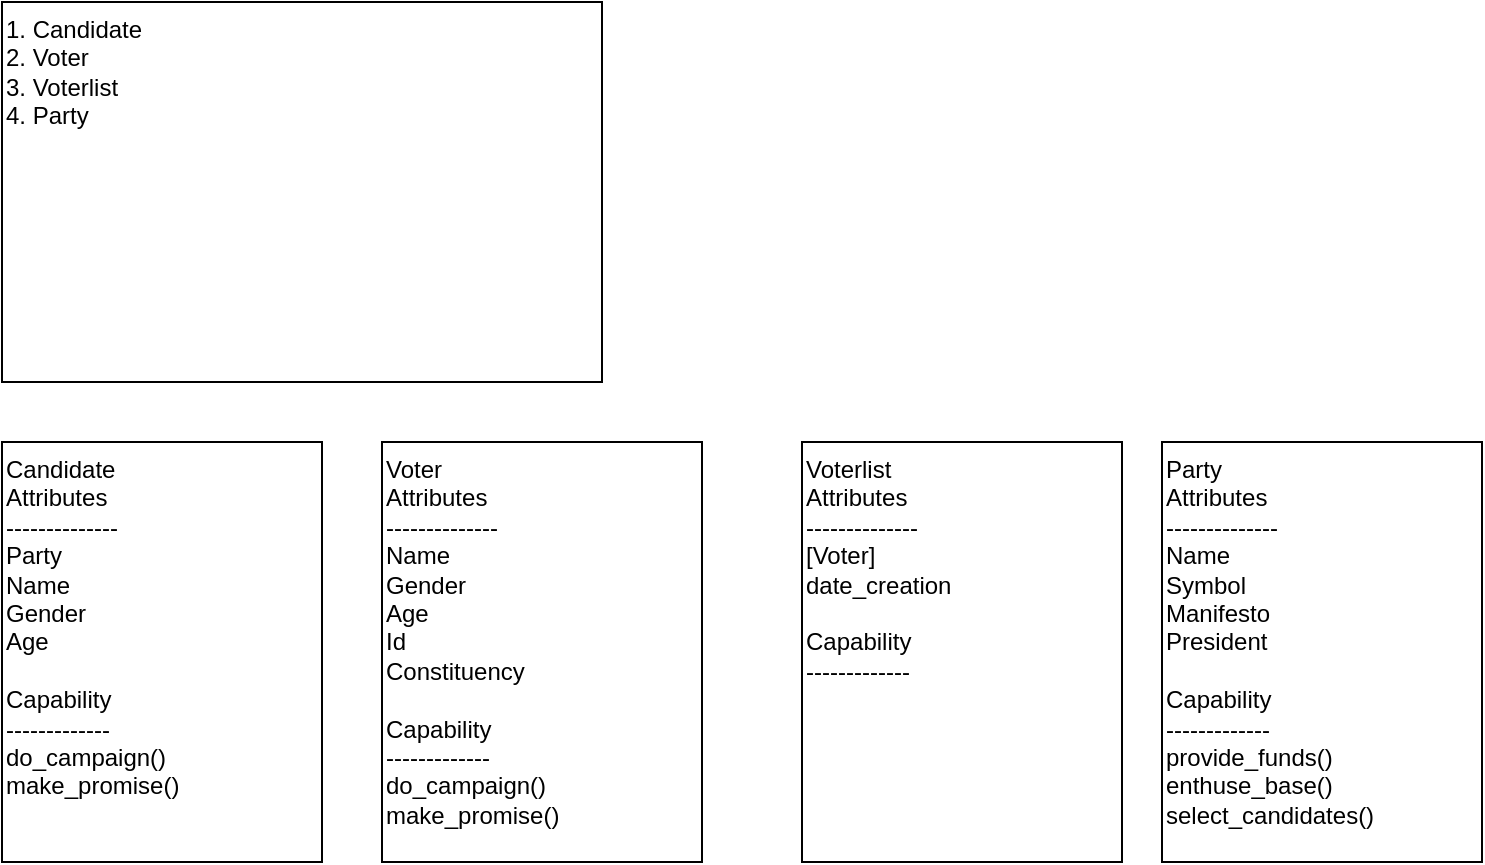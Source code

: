 <mxfile version="21.2.8" type="device" pages="2">
  <diagram name="Page-1" id="b5b7bab2-c9e2-2cf4-8b2a-24fd1a2a6d21">
    <mxGraphModel dx="1036" dy="606" grid="1" gridSize="10" guides="1" tooltips="1" connect="1" arrows="1" fold="1" page="1" pageScale="1" pageWidth="827" pageHeight="1169" background="none" math="0" shadow="0">
      <root>
        <mxCell id="0" />
        <mxCell id="1" parent="0" />
        <mxCell id="Gsr58ZRTiUDZ3mZGDuNR-2" value="1. Candidate&lt;br&gt;2. Voter&lt;br&gt;3. Voterlist&lt;br&gt;4. Party" style="rounded=0;whiteSpace=wrap;html=1;verticalAlign=top;align=left;" vertex="1" parent="1">
          <mxGeometry x="50" y="40" width="300" height="190" as="geometry" />
        </mxCell>
        <mxCell id="Gsr58ZRTiUDZ3mZGDuNR-3" value="Candidate&lt;br&gt;Attributes&lt;br&gt;--------------&lt;br&gt;Party&lt;br&gt;Name&lt;br&gt;Gender&lt;br&gt;Age&lt;br&gt;&lt;br&gt;Capability&lt;br&gt;-------------&lt;br&gt;do_campaign()&lt;br&gt;make_promise()&lt;br&gt;" style="rounded=0;whiteSpace=wrap;html=1;verticalAlign=top;align=left;" vertex="1" parent="1">
          <mxGeometry x="50" y="260" width="160" height="210" as="geometry" />
        </mxCell>
        <mxCell id="Gsr58ZRTiUDZ3mZGDuNR-4" value="Voter&lt;br&gt;Attributes&lt;br&gt;--------------&lt;br&gt;Name&lt;br&gt;Gender&lt;br&gt;Age&lt;br&gt;Id&lt;br&gt;Constituency&lt;br&gt;&lt;br&gt;Capability&lt;br&gt;-------------&lt;br&gt;do_campaign()&lt;br&gt;make_promise()&lt;br&gt;" style="rounded=0;whiteSpace=wrap;html=1;verticalAlign=top;align=left;" vertex="1" parent="1">
          <mxGeometry x="240" y="260" width="160" height="210" as="geometry" />
        </mxCell>
        <mxCell id="Gsr58ZRTiUDZ3mZGDuNR-5" value="Voterlist&lt;br&gt;Attributes&lt;br&gt;--------------&lt;br&gt;[Voter]&lt;br&gt;date_creation&lt;br&gt;&lt;br&gt;Capability&lt;br&gt;-------------" style="rounded=0;whiteSpace=wrap;html=1;verticalAlign=top;align=left;" vertex="1" parent="1">
          <mxGeometry x="450" y="260" width="160" height="210" as="geometry" />
        </mxCell>
        <mxCell id="Gsr58ZRTiUDZ3mZGDuNR-6" value="Party&lt;br&gt;Attributes&lt;br&gt;--------------&lt;br&gt;Name&lt;br&gt;Symbol&lt;br&gt;Manifesto&lt;br&gt;President&lt;br&gt;&lt;br&gt;Capability&lt;br&gt;-------------&lt;br&gt;provide_funds()&lt;br&gt;enthuse_base()&lt;br&gt;select_candidates()" style="rounded=0;whiteSpace=wrap;html=1;verticalAlign=top;align=left;" vertex="1" parent="1">
          <mxGeometry x="630" y="260" width="160" height="210" as="geometry" />
        </mxCell>
      </root>
    </mxGraphModel>
  </diagram>
  <diagram id="9Amizg8JOhZvWnKAPRja" name="Page-2">
    <mxGraphModel dx="186" dy="606" grid="1" gridSize="10" guides="1" tooltips="1" connect="1" arrows="1" fold="1" page="1" pageScale="1" pageWidth="850" pageHeight="1100" math="0" shadow="0">
      <root>
        <mxCell id="0" />
        <mxCell id="1" parent="0" />
        <mxCell id="KoC8xqF7mIa5budJZhZl-1" value="eVoting System" style="text;html=1;strokeColor=none;fillColor=none;align=center;verticalAlign=middle;whiteSpace=wrap;rounded=0;" vertex="1" parent="1">
          <mxGeometry x="1410" y="340" width="110" height="30" as="geometry" />
        </mxCell>
        <mxCell id="KoC8xqF7mIa5budJZhZl-2" value="1. Candidate&lt;br&gt;2. Voter&lt;br&gt;3. Symbol&lt;br&gt;4. Party&lt;br&gt;5. Voter ID&lt;br&gt;6. Polling Location&lt;br&gt;7. Ballot&amp;nbsp;&lt;br&gt;8. Counting&lt;br&gt;9. Voting Machine&lt;br&gt;10.Ink&lt;br&gt;" style="rounded=0;whiteSpace=wrap;html=1;verticalAlign=top;align=left;" vertex="1" parent="1">
          <mxGeometry x="1070" y="370" width="140" height="160" as="geometry" />
        </mxCell>
        <mxCell id="KoC8xqF7mIa5budJZhZl-3" value="" style="rounded=0;whiteSpace=wrap;html=1;" vertex="1" parent="1">
          <mxGeometry x="1080" y="590" width="200" height="130" as="geometry" />
        </mxCell>
      </root>
    </mxGraphModel>
  </diagram>
</mxfile>
